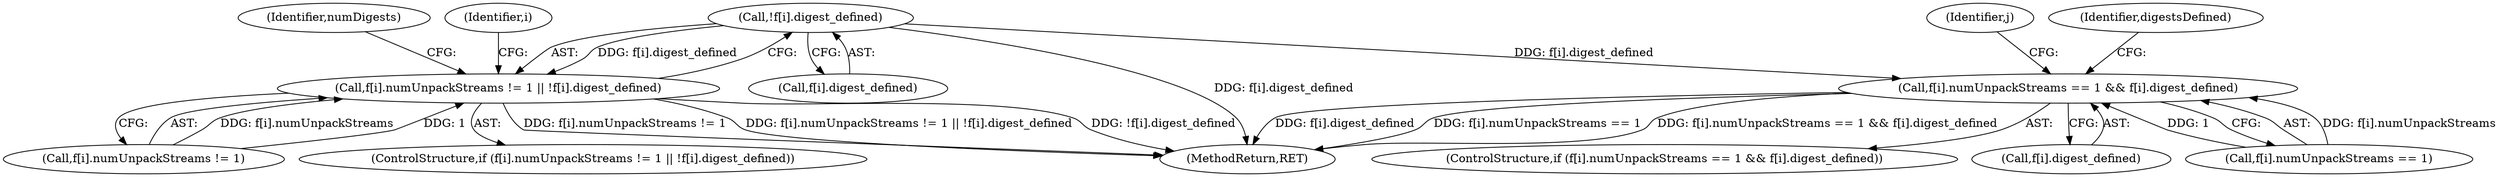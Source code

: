 digraph "0_libarchive_e79ef306afe332faf22e9b442a2c6b59cb175573@array" {
"1000432" [label="(Call,!f[i].digest_defined)"];
"1000424" [label="(Call,f[i].numUnpackStreams != 1 || !f[i].digest_defined)"];
"1000501" [label="(Call,f[i].numUnpackStreams == 1 && f[i].digest_defined)"];
"1000423" [label="(ControlStructure,if (f[i].numUnpackStreams != 1 || !f[i].digest_defined))"];
"1000502" [label="(Call,f[i].numUnpackStreams == 1)"];
"1000439" [label="(Identifier,numDigests)"];
"1000425" [label="(Call,f[i].numUnpackStreams != 1)"];
"1000518" [label="(Identifier,digestsDefined)"];
"1000500" [label="(ControlStructure,if (f[i].numUnpackStreams == 1 && f[i].digest_defined))"];
"1000534" [label="(Identifier,j)"];
"1000501" [label="(Call,f[i].numUnpackStreams == 1 && f[i].digest_defined)"];
"1000432" [label="(Call,!f[i].digest_defined)"];
"1000594" [label="(MethodReturn,RET)"];
"1000421" [label="(Identifier,i)"];
"1000509" [label="(Call,f[i].digest_defined)"];
"1000433" [label="(Call,f[i].digest_defined)"];
"1000424" [label="(Call,f[i].numUnpackStreams != 1 || !f[i].digest_defined)"];
"1000432" -> "1000424"  [label="AST: "];
"1000432" -> "1000433"  [label="CFG: "];
"1000433" -> "1000432"  [label="AST: "];
"1000424" -> "1000432"  [label="CFG: "];
"1000432" -> "1000594"  [label="DDG: f[i].digest_defined"];
"1000432" -> "1000424"  [label="DDG: f[i].digest_defined"];
"1000432" -> "1000501"  [label="DDG: f[i].digest_defined"];
"1000424" -> "1000423"  [label="AST: "];
"1000424" -> "1000425"  [label="CFG: "];
"1000425" -> "1000424"  [label="AST: "];
"1000439" -> "1000424"  [label="CFG: "];
"1000421" -> "1000424"  [label="CFG: "];
"1000424" -> "1000594"  [label="DDG: f[i].numUnpackStreams != 1"];
"1000424" -> "1000594"  [label="DDG: f[i].numUnpackStreams != 1 || !f[i].digest_defined"];
"1000424" -> "1000594"  [label="DDG: !f[i].digest_defined"];
"1000425" -> "1000424"  [label="DDG: f[i].numUnpackStreams"];
"1000425" -> "1000424"  [label="DDG: 1"];
"1000501" -> "1000500"  [label="AST: "];
"1000501" -> "1000502"  [label="CFG: "];
"1000501" -> "1000509"  [label="CFG: "];
"1000502" -> "1000501"  [label="AST: "];
"1000509" -> "1000501"  [label="AST: "];
"1000518" -> "1000501"  [label="CFG: "];
"1000534" -> "1000501"  [label="CFG: "];
"1000501" -> "1000594"  [label="DDG: f[i].digest_defined"];
"1000501" -> "1000594"  [label="DDG: f[i].numUnpackStreams == 1"];
"1000501" -> "1000594"  [label="DDG: f[i].numUnpackStreams == 1 && f[i].digest_defined"];
"1000502" -> "1000501"  [label="DDG: f[i].numUnpackStreams"];
"1000502" -> "1000501"  [label="DDG: 1"];
}
